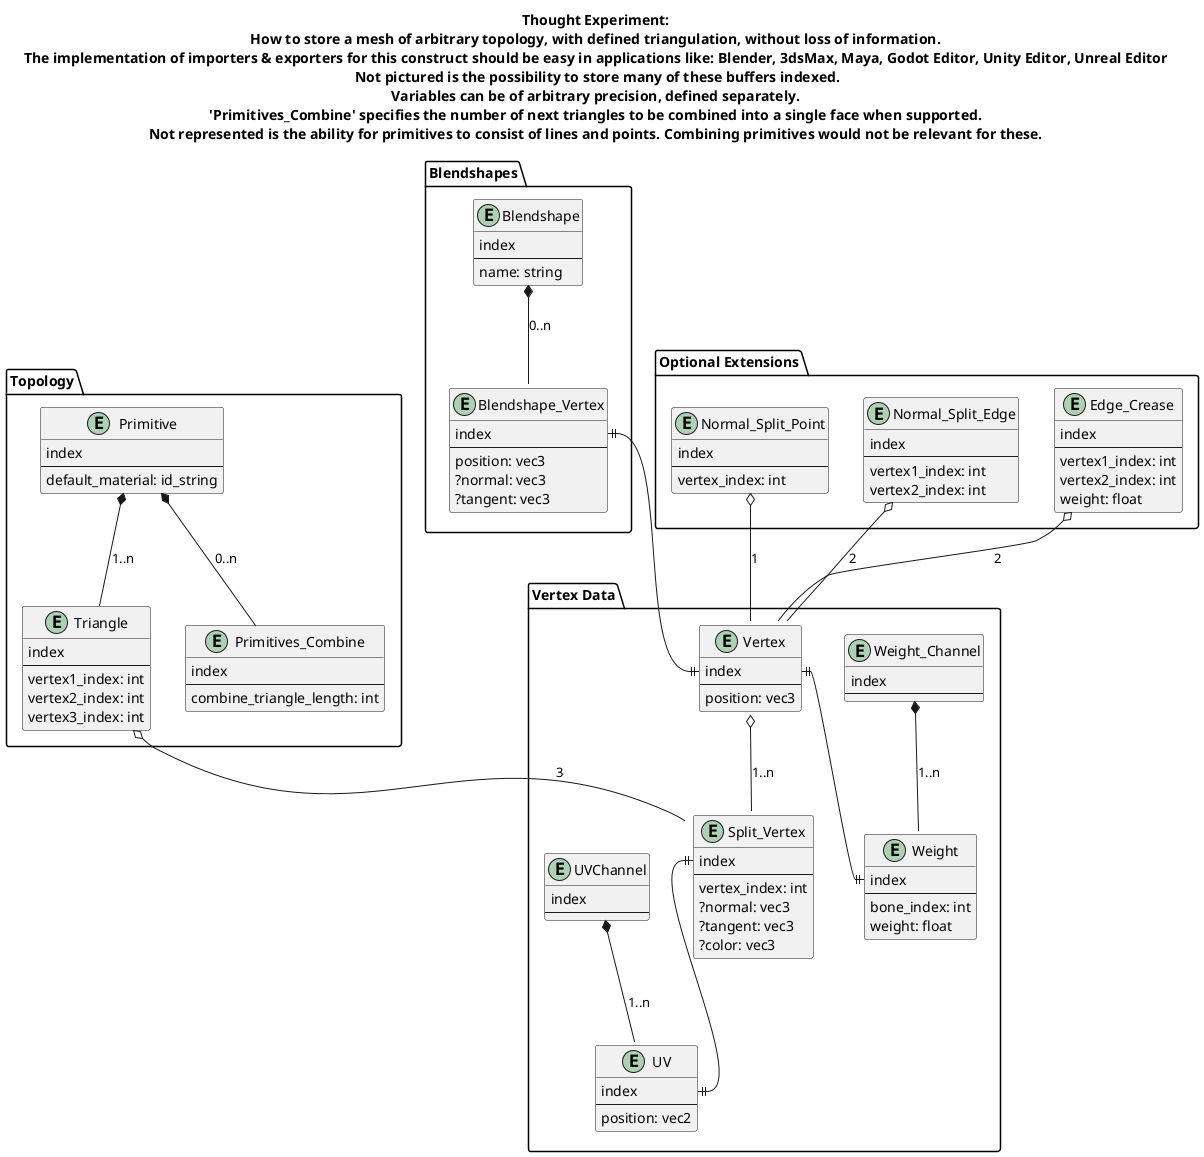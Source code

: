 @startuml Mesh
allowmixing
title Thought Experiment:\nHow to store a mesh of arbitrary topology, with defined triangulation, without loss of information.\nThe implementation of importers & exporters for this construct should be easy in applications like: Blender, 3dsMax, Maya, Godot Editor, Unity Editor, Unreal Editor\n Not pictured is the possibility to store many of these buffers indexed.\nVariables can be of arbitrary precision, defined separately.\n'Primitives_Combine' specifies the number of next triangles to be combined into a single face when supported.\nNot represented is the ability for primitives to consist of lines and points. Combining primitives would not be relevant for these.

package "Vertex Data" as Vertex_Data {
	entity Vertex {
		index
		--
		position: vec3
	}

	entity Split_Vertex {
		index
		--
		vertex_index: int
		?normal: vec3
		?tangent: vec3
		?color: vec3
	}

	entity UVChannel {
		index
		--
	}

	entity UV {
		index
		--
		position: vec2
	}

	entity Weight_Channel {
		index
		--
	}

	entity Weight {
		index
		--
		bone_index: int
		weight: float
	}
}

package Topology {

	entity Primitive {
		index
		--
		default_material: id_string
	}

	entity Triangle {
		index
		--
		vertex1_index: int
		vertex2_index: int
		vertex3_index: int
	}

	entity Primitives_Combine {
		index
		--
		combine_triangle_length: int
	}
}

package Blendshapes
{
	entity Blendshape {
		index
		--
		name: string
	}

	entity Blendshape_Vertex {
		index
		--
		position: vec3
		?normal: vec3
		?tangent: vec3
	}
}

package "Optional Extensions" as Optional_Extensions
{
	entity Normal_Split_Point {
		index
		--
		vertex_index: int
	}

	entity Normal_Split_Edge {
		index
		--
		vertex1_index: int
		vertex2_index: int
	}

	entity Edge_Crease {
		index
		--
		vertex1_index: int
		vertex2_index: int
		weight: float
	}
}

Vertex o-- Split_Vertex : 1..n
Split_Vertex::index ||--|| UV::index

Primitive *-- Triangle : 1..n
Primitive *-- Primitives_Combine : 0..n
Triangle o-- Split_Vertex : 3

UVChannel *-- UV : 1..n

Weight_Channel *-- Weight : 1..n
Vertex::index ||--|| Weight::index

Blendshape *-- Blendshape_Vertex : 0..n
Blendshape_Vertex::index ||--|| Vertex::index

Normal_Split_Point o-- Vertex : 1

Normal_Split_Edge o-- Vertex : 2

Edge_Crease o-- Vertex : 2

@enduml
